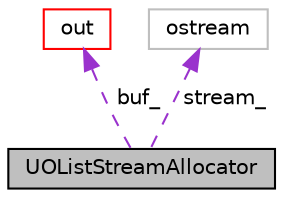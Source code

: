 digraph "UOListStreamAllocator"
{
  bgcolor="transparent";
  edge [fontname="Helvetica",fontsize="10",labelfontname="Helvetica",labelfontsize="10"];
  node [fontname="Helvetica",fontsize="10",shape=record];
  Node1 [label="UOListStreamAllocator",height=0.2,width=0.4,color="black", fillcolor="grey75", style="filled" fontcolor="black"];
  Node2 -> Node1 [dir="back",color="darkorchid3",fontsize="10",style="dashed",label=" buf_" ,fontname="Helvetica"];
  Node2 [label="out",height=0.2,width=0.4,color="red",URL="$classFoam_1_1memorybuf_1_1out.html",tooltip="An output streambuf for memory access. "];
  Node3 -> Node1 [dir="back",color="darkorchid3",fontsize="10",style="dashed",label=" stream_" ,fontname="Helvetica"];
  Node3 [label="ostream",height=0.2,width=0.4,color="grey75"];
}
